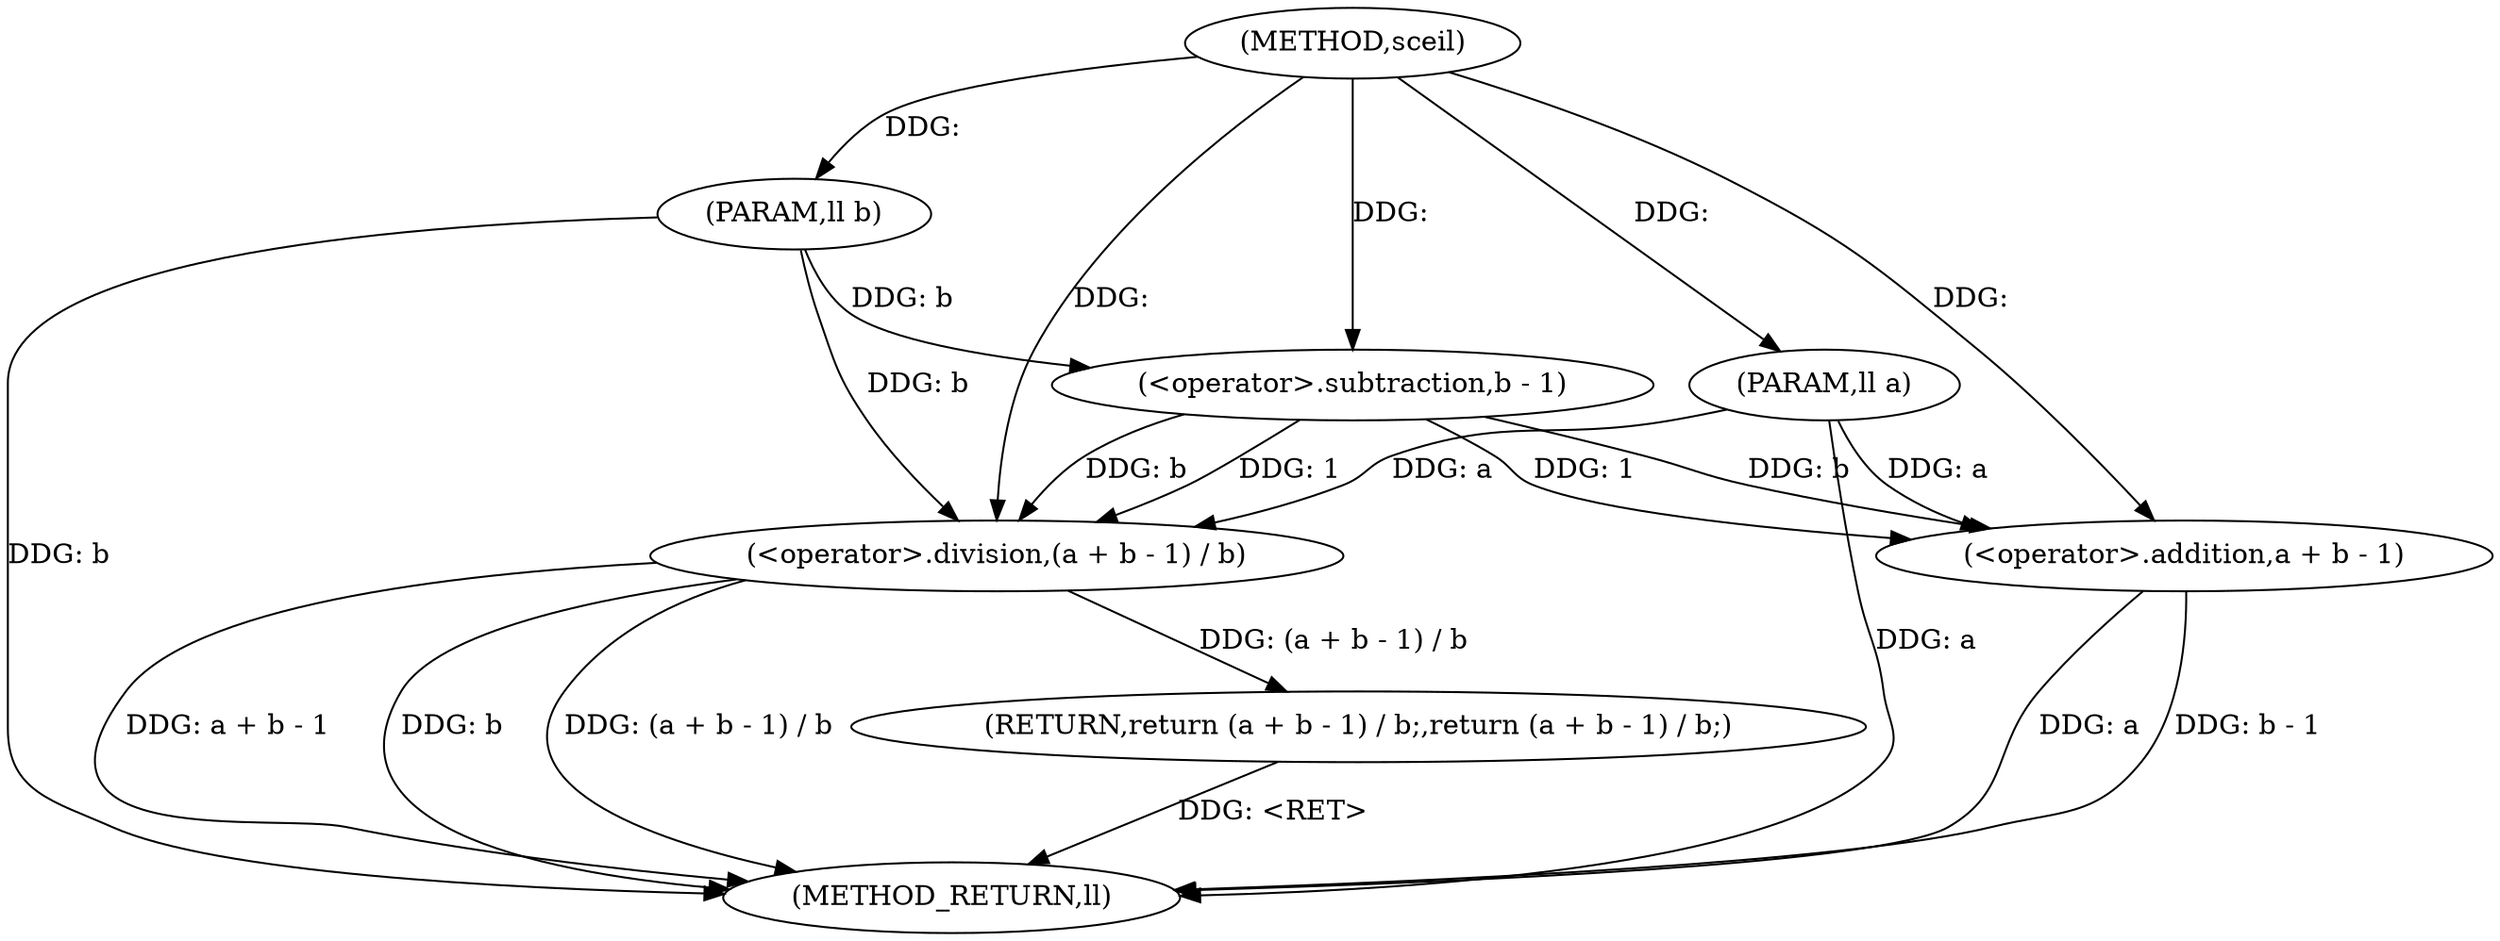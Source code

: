 digraph "sceil" {  
"1000230" [label = "(METHOD,sceil)" ]
"1000242" [label = "(METHOD_RETURN,ll)" ]
"1000231" [label = "(PARAM,ll a)" ]
"1000232" [label = "(PARAM,ll b)" ]
"1000234" [label = "(RETURN,return (a + b - 1) / b;,return (a + b - 1) / b;)" ]
"1000235" [label = "(<operator>.division,(a + b - 1) / b)" ]
"1000236" [label = "(<operator>.addition,a + b - 1)" ]
"1000238" [label = "(<operator>.subtraction,b - 1)" ]
  "1000234" -> "1000242"  [ label = "DDG: <RET>"] 
  "1000231" -> "1000242"  [ label = "DDG: a"] 
  "1000232" -> "1000242"  [ label = "DDG: b"] 
  "1000236" -> "1000242"  [ label = "DDG: a"] 
  "1000236" -> "1000242"  [ label = "DDG: b - 1"] 
  "1000235" -> "1000242"  [ label = "DDG: a + b - 1"] 
  "1000235" -> "1000242"  [ label = "DDG: b"] 
  "1000235" -> "1000242"  [ label = "DDG: (a + b - 1) / b"] 
  "1000230" -> "1000231"  [ label = "DDG: "] 
  "1000230" -> "1000232"  [ label = "DDG: "] 
  "1000235" -> "1000234"  [ label = "DDG: (a + b - 1) / b"] 
  "1000238" -> "1000235"  [ label = "DDG: b"] 
  "1000238" -> "1000235"  [ label = "DDG: 1"] 
  "1000231" -> "1000235"  [ label = "DDG: a"] 
  "1000230" -> "1000235"  [ label = "DDG: "] 
  "1000232" -> "1000235"  [ label = "DDG: b"] 
  "1000231" -> "1000236"  [ label = "DDG: a"] 
  "1000230" -> "1000236"  [ label = "DDG: "] 
  "1000238" -> "1000236"  [ label = "DDG: b"] 
  "1000238" -> "1000236"  [ label = "DDG: 1"] 
  "1000232" -> "1000238"  [ label = "DDG: b"] 
  "1000230" -> "1000238"  [ label = "DDG: "] 
}
